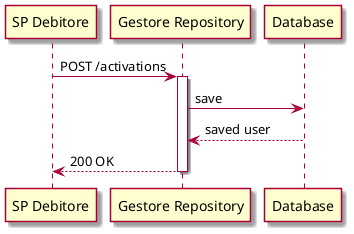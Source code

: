 @startuml

skin rose
participant "SP Debitore" as SPD
participant "Gestore Repository" as GR
participant "Database" as DB

SPD -> GR: POST /activations

activate GR

GR -> DB: save
DB --> GR: saved user

GR --> SPD : 200 OK

deactivate GR

@enduml
